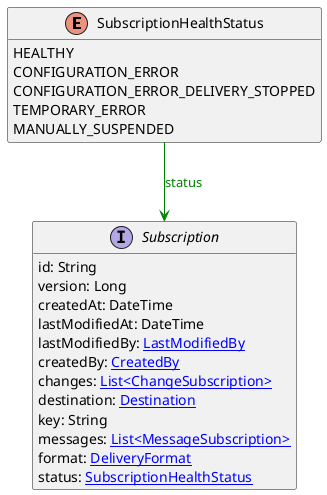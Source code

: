 @startuml

hide methods
enum SubscriptionHealthStatus {
    HEALTHY
    CONFIGURATION_ERROR
    CONFIGURATION_ERROR_DELIVERY_STOPPED
    TEMPORARY_ERROR
    MANUALLY_SUSPENDED
}
interface Subscription [[Subscription.svg]]  {
    id: String
    version: Long
    createdAt: DateTime
    lastModifiedAt: DateTime
    lastModifiedBy: [[LastModifiedBy.svg LastModifiedBy]]
    createdBy: [[CreatedBy.svg CreatedBy]]
    changes: [[ChangeSubscription.svg List<ChangeSubscription>]]
    destination: [[Destination.svg Destination]]
    key: String
    messages: [[MessageSubscription.svg List<MessageSubscription>]]
    format: [[DeliveryFormat.svg DeliveryFormat]]
    status: [[SubscriptionHealthStatus.svg SubscriptionHealthStatus]]
}
SubscriptionHealthStatus --> Subscription #green;text:green : "status"
@enduml
